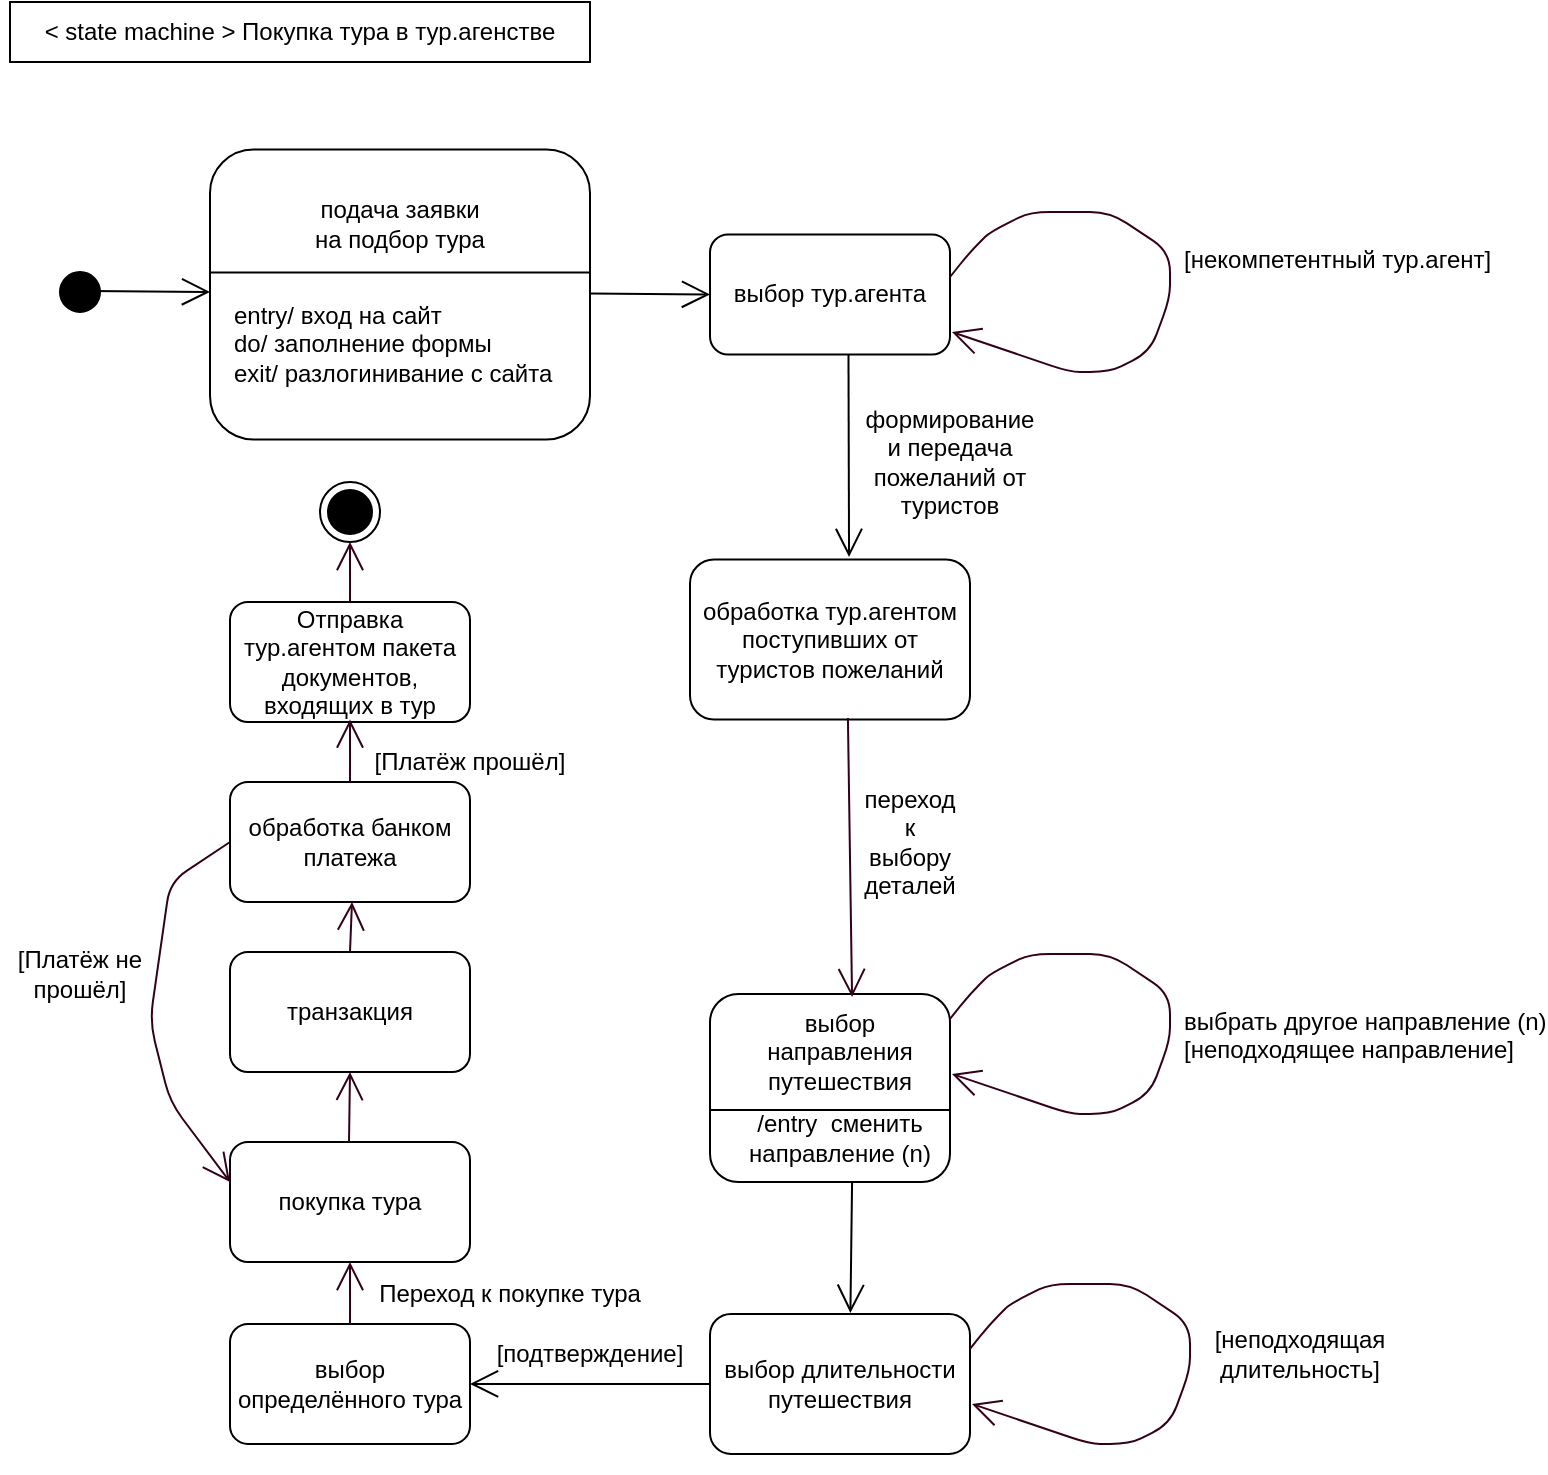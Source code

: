 <mxfile version="12.9.6" type="github">
  <diagram id="hl8SxMPhMCnNeHlGYSXt" name="Page-1">
    <mxGraphModel dx="1305" dy="752" grid="1" gridSize="10" guides="1" tooltips="1" connect="1" arrows="1" fold="1" page="1" pageScale="1" pageWidth="827" pageHeight="1169" math="0" shadow="0">
      <root>
        <mxCell id="0" />
        <mxCell id="1" parent="0" />
        <mxCell id="M_HXUVhQNMok4iF-pas3-1" value="" style="ellipse;html=1;shape=endState;fillColor=#000000;strokeColor=#000000;" parent="1" vertex="1">
          <mxGeometry x="175" y="260" width="30" height="30" as="geometry" />
        </mxCell>
        <mxCell id="M_HXUVhQNMok4iF-pas3-2" value="" style="ellipse;html=1;shape=endState;fillColor=#000000;strokeColor=#FFFFFF;" parent="1" vertex="1">
          <mxGeometry x="40" y="150" width="30" height="30" as="geometry" />
        </mxCell>
        <mxCell id="M_HXUVhQNMok4iF-pas3-3" value="&amp;lt; state machine &amp;gt; Покупка тура в тур.агенстве" style="rounded=0;whiteSpace=wrap;html=1;" parent="1" vertex="1">
          <mxGeometry x="20" y="20" width="290" height="30" as="geometry" />
        </mxCell>
        <mxCell id="M_HXUVhQNMok4iF-pas3-4" value="" style="rounded=1;whiteSpace=wrap;html=1;strokeColor=#000000;" parent="1" vertex="1">
          <mxGeometry x="120" y="93.75" width="190" height="145" as="geometry" />
        </mxCell>
        <mxCell id="M_HXUVhQNMok4iF-pas3-5" value="" style="endArrow=open;endFill=1;endSize=12;html=1;" parent="1" edge="1">
          <mxGeometry width="160" relative="1" as="geometry">
            <mxPoint x="60" y="164.5" as="sourcePoint" />
            <mxPoint x="120" y="165" as="targetPoint" />
          </mxGeometry>
        </mxCell>
        <mxCell id="M_HXUVhQNMok4iF-pas3-10" value="обработка тур.агентом поступивших от туристов пожеланий" style="rounded=1;whiteSpace=wrap;html=1;strokeColor=#000000;" parent="1" vertex="1">
          <mxGeometry x="360" y="298.75" width="140" height="80" as="geometry" />
        </mxCell>
        <mxCell id="M_HXUVhQNMok4iF-pas3-11" value="выбор тур.агента" style="rounded=1;whiteSpace=wrap;html=1;strokeColor=#000000;" parent="1" vertex="1">
          <mxGeometry x="370" y="136.25" width="120" height="60" as="geometry" />
        </mxCell>
        <mxCell id="M_HXUVhQNMok4iF-pas3-12" value="" style="rounded=1;whiteSpace=wrap;html=1;strokeColor=#000000;" parent="1" vertex="1">
          <mxGeometry x="370" y="515.96" width="120" height="94.04" as="geometry" />
        </mxCell>
        <mxCell id="M_HXUVhQNMok4iF-pas3-14" value="выбор длительности путешествия" style="rounded=1;whiteSpace=wrap;html=1;strokeColor=#000000;" parent="1" vertex="1">
          <mxGeometry x="370" y="675.96" width="130" height="70" as="geometry" />
        </mxCell>
        <mxCell id="M_HXUVhQNMok4iF-pas3-15" value="выбор определённого тура" style="rounded=1;whiteSpace=wrap;html=1;strokeColor=#000000;" parent="1" vertex="1">
          <mxGeometry x="130" y="680.96" width="120" height="60" as="geometry" />
        </mxCell>
        <mxCell id="M_HXUVhQNMok4iF-pas3-17" value="" style="endArrow=open;endFill=1;endSize=12;html=1;exitX=0;exitY=0.5;exitDx=0;exitDy=0;entryX=1;entryY=0.5;entryDx=0;entryDy=0;" parent="1" source="M_HXUVhQNMok4iF-pas3-14" target="M_HXUVhQNMok4iF-pas3-15" edge="1">
          <mxGeometry width="160" relative="1" as="geometry">
            <mxPoint x="670" y="535" as="sourcePoint" />
            <mxPoint x="830" y="535" as="targetPoint" />
          </mxGeometry>
        </mxCell>
        <mxCell id="M_HXUVhQNMok4iF-pas3-18" value="[подтверждение]" style="text;html=1;strokeColor=none;fillColor=none;align=center;verticalAlign=middle;whiteSpace=wrap;rounded=0;" parent="1" vertex="1">
          <mxGeometry x="290" y="685.96" width="40" height="20" as="geometry" />
        </mxCell>
        <mxCell id="M_HXUVhQNMok4iF-pas3-25" value="[неподходящая длительность]" style="text;html=1;strokeColor=none;fillColor=none;align=center;verticalAlign=middle;whiteSpace=wrap;rounded=0;" parent="1" vertex="1">
          <mxGeometry x="610" y="680.96" width="110" height="30" as="geometry" />
        </mxCell>
        <mxCell id="M_HXUVhQNMok4iF-pas3-26" value="выбрать другое направление (n)&lt;br&gt;[неподходящее направление]" style="text;html=1;" parent="1" vertex="1">
          <mxGeometry x="605" y="515.96" width="170" height="30" as="geometry" />
        </mxCell>
        <mxCell id="M_HXUVhQNMok4iF-pas3-31" value="" style="endArrow=open;endFill=1;endSize=12;html=1;strokeColor=#33001A;exitX=1;exitY=0.25;exitDx=0;exitDy=0;" parent="1" source="M_HXUVhQNMok4iF-pas3-14" edge="1">
          <mxGeometry width="160" relative="1" as="geometry">
            <mxPoint x="501" y="703.96" as="sourcePoint" />
            <mxPoint x="501" y="720.96" as="targetPoint" />
            <Array as="points">
              <mxPoint x="510" y="680.96" />
              <mxPoint x="520" y="670.96" />
              <mxPoint x="540" y="660.96" />
              <mxPoint x="580" y="660.96" />
              <mxPoint x="610" y="680.96" />
              <mxPoint x="610" y="703.96" />
              <mxPoint x="600" y="730.96" />
              <mxPoint x="580" y="740.96" />
              <mxPoint x="560" y="740.96" />
            </Array>
          </mxGeometry>
        </mxCell>
        <mxCell id="M_HXUVhQNMok4iF-pas3-38" value="" style="endArrow=open;endFill=1;endSize=12;html=1;strokeColor=#33001A;exitX=1;exitY=0.25;exitDx=0;exitDy=0;" parent="1" edge="1">
          <mxGeometry width="160" relative="1" as="geometry">
            <mxPoint x="490" y="528.46" as="sourcePoint" />
            <mxPoint x="491" y="555.96" as="targetPoint" />
            <Array as="points">
              <mxPoint x="500" y="515.96" />
              <mxPoint x="510" y="505.96" />
              <mxPoint x="530" y="495.96" />
              <mxPoint x="570" y="495.96" />
              <mxPoint x="600" y="515.96" />
              <mxPoint x="600" y="538.96" />
              <mxPoint x="590" y="565.96" />
              <mxPoint x="570" y="575.96" />
              <mxPoint x="550" y="575.96" />
            </Array>
          </mxGeometry>
        </mxCell>
        <mxCell id="M_HXUVhQNMok4iF-pas3-41" value="подача заявки на подбор тура" style="text;html=1;strokeColor=none;fillColor=none;align=center;verticalAlign=middle;whiteSpace=wrap;rounded=0;" parent="1" vertex="1">
          <mxGeometry x="170" y="91.25" width="90" height="80" as="geometry" />
        </mxCell>
        <mxCell id="M_HXUVhQNMok4iF-pas3-45" value="" style="line;strokeWidth=1;fillColor=none;align=left;verticalAlign=middle;spacingTop=-1;spacingLeft=3;spacingRight=3;rotatable=0;labelPosition=right;points=[];portConstraint=eastwest;" parent="1" vertex="1">
          <mxGeometry x="120" y="151.25" width="190" height="8" as="geometry" />
        </mxCell>
        <mxCell id="M_HXUVhQNMok4iF-pas3-46" value="&lt;div align=&quot;left&quot;&gt;entry/ вход на сайт&lt;br&gt;do/ заполнение формы&lt;br&gt;exit/ разлогинивание с сайта&lt;/div&gt;" style="text;html=1;strokeColor=none;fillColor=none;align=left;verticalAlign=middle;whiteSpace=wrap;rounded=0;" parent="1" vertex="1">
          <mxGeometry x="130" y="151.25" width="190" height="80" as="geometry" />
        </mxCell>
        <mxCell id="M_HXUVhQNMok4iF-pas3-48" value="" style="endArrow=open;endFill=1;endSize=12;html=1;" parent="1" edge="1">
          <mxGeometry width="160" relative="1" as="geometry">
            <mxPoint x="310" y="165.75" as="sourcePoint" />
            <mxPoint x="370" y="166.25" as="targetPoint" />
          </mxGeometry>
        </mxCell>
        <mxCell id="M_HXUVhQNMok4iF-pas3-49" value="" style="endArrow=open;endFill=1;endSize=12;html=1;exitX=0.577;exitY=1;exitDx=0;exitDy=0;exitPerimeter=0;entryX=0.568;entryY=-0.016;entryDx=0;entryDy=0;entryPerimeter=0;" parent="1" source="M_HXUVhQNMok4iF-pas3-11" target="M_HXUVhQNMok4iF-pas3-10" edge="1">
          <mxGeometry width="160" relative="1" as="geometry">
            <mxPoint x="340" y="220" as="sourcePoint" />
            <mxPoint x="439" y="297" as="targetPoint" />
          </mxGeometry>
        </mxCell>
        <mxCell id="M_HXUVhQNMok4iF-pas3-50" value="" style="endArrow=open;endFill=1;endSize=12;html=1;entryX=0.54;entryY=-0.007;entryDx=0;entryDy=0;entryPerimeter=0;exitX=0.592;exitY=1;exitDx=0;exitDy=0;exitPerimeter=0;" parent="1" target="M_HXUVhQNMok4iF-pas3-14" edge="1" source="M_HXUVhQNMok4iF-pas3-12">
          <mxGeometry width="160" relative="1" as="geometry">
            <mxPoint x="440" y="575.96" as="sourcePoint" />
            <mxPoint x="424.5" y="610.96" as="targetPoint" />
          </mxGeometry>
        </mxCell>
        <mxCell id="M_HXUVhQNMok4iF-pas3-51" value="[некомпетентный тур.агент]" style="text;html=1;" parent="1" vertex="1">
          <mxGeometry x="605" y="135" width="170" height="30" as="geometry" />
        </mxCell>
        <mxCell id="M_HXUVhQNMok4iF-pas3-52" value="" style="endArrow=none;html=1;strokeColor=#FFFFFF;" parent="1" edge="1">
          <mxGeometry width="50" height="50" relative="1" as="geometry">
            <mxPoint x="505" y="175" as="sourcePoint" />
            <mxPoint x="555" y="125" as="targetPoint" />
          </mxGeometry>
        </mxCell>
        <mxCell id="M_HXUVhQNMok4iF-pas3-53" value="" style="endArrow=open;endFill=1;endSize=12;html=1;strokeColor=#33001A;exitX=1;exitY=0.25;exitDx=0;exitDy=0;" parent="1" edge="1">
          <mxGeometry width="160" relative="1" as="geometry">
            <mxPoint x="490" y="157.5" as="sourcePoint" />
            <mxPoint x="491" y="185" as="targetPoint" />
            <Array as="points">
              <mxPoint x="500" y="145" />
              <mxPoint x="510" y="135" />
              <mxPoint x="530" y="125" />
              <mxPoint x="570" y="125" />
              <mxPoint x="600" y="145" />
              <mxPoint x="600" y="168" />
              <mxPoint x="590" y="195" />
              <mxPoint x="570" y="205" />
              <mxPoint x="550" y="205" />
            </Array>
          </mxGeometry>
        </mxCell>
        <mxCell id="M_HXUVhQNMok4iF-pas3-54" value="" style="endArrow=open;endFill=1;endSize=12;html=1;strokeColor=#33001A;entryX=0.592;entryY=0.017;entryDx=0;entryDy=0;entryPerimeter=0;exitX=0.564;exitY=0.991;exitDx=0;exitDy=0;exitPerimeter=0;" parent="1" source="M_HXUVhQNMok4iF-pas3-10" target="M_HXUVhQNMok4iF-pas3-12" edge="1">
          <mxGeometry width="160" relative="1" as="geometry">
            <mxPoint x="437.56" y="435.0" as="sourcePoint" />
            <mxPoint x="395" y="555.96" as="targetPoint" />
          </mxGeometry>
        </mxCell>
        <mxCell id="M_HXUVhQNMok4iF-pas3-55" value="формирование и передача пожеланий от туристов" style="text;html=1;strokeColor=none;fillColor=none;align=center;verticalAlign=middle;whiteSpace=wrap;rounded=0;" parent="1" vertex="1">
          <mxGeometry x="470" y="240" width="40" height="20" as="geometry" />
        </mxCell>
        <mxCell id="M_HXUVhQNMok4iF-pas3-58" value="переход к выбору деталей" style="text;html=1;strokeColor=none;fillColor=none;align=center;verticalAlign=middle;whiteSpace=wrap;rounded=0;" parent="1" vertex="1">
          <mxGeometry x="450" y="430" width="40" height="20" as="geometry" />
        </mxCell>
        <mxCell id="M_HXUVhQNMok4iF-pas3-59" value="покупка тура" style="rounded=1;whiteSpace=wrap;html=1;strokeColor=#000000;" parent="1" vertex="1">
          <mxGeometry x="130" y="590" width="120" height="60" as="geometry" />
        </mxCell>
        <mxCell id="M_HXUVhQNMok4iF-pas3-60" value="обработка банком платежа" style="rounded=1;whiteSpace=wrap;html=1;strokeColor=#000000;" parent="1" vertex="1">
          <mxGeometry x="130" y="410" width="120" height="60" as="geometry" />
        </mxCell>
        <mxCell id="M_HXUVhQNMok4iF-pas3-61" value="транзакция" style="rounded=1;whiteSpace=wrap;html=1;strokeColor=#000000;" parent="1" vertex="1">
          <mxGeometry x="130" y="495" width="120" height="60" as="geometry" />
        </mxCell>
        <mxCell id="M_HXUVhQNMok4iF-pas3-62" value="Отправка тур.агентом пакета документов, входящих в тур" style="rounded=1;whiteSpace=wrap;html=1;strokeColor=#000000;" parent="1" vertex="1">
          <mxGeometry x="130" y="320" width="120" height="60" as="geometry" />
        </mxCell>
        <mxCell id="M_HXUVhQNMok4iF-pas3-65" value="" style="endArrow=open;endFill=1;endSize=12;html=1;strokeColor=#33001A;entryX=0.5;entryY=1;entryDx=0;entryDy=0;exitX=0.5;exitY=0;exitDx=0;exitDy=0;" parent="1" source="M_HXUVhQNMok4iF-pas3-15" target="M_HXUVhQNMok4iF-pas3-59" edge="1">
          <mxGeometry width="160" relative="1" as="geometry">
            <mxPoint x="180" y="679.96" as="sourcePoint" />
            <mxPoint x="340" y="679.96" as="targetPoint" />
          </mxGeometry>
        </mxCell>
        <mxCell id="M_HXUVhQNMok4iF-pas3-66" value="" style="endArrow=open;endFill=1;endSize=12;html=1;strokeColor=#33001A;exitX=0.5;exitY=0;exitDx=0;exitDy=0;entryX=0.5;entryY=1;entryDx=0;entryDy=0;" parent="1" target="M_HXUVhQNMok4iF-pas3-61" edge="1">
          <mxGeometry width="160" relative="1" as="geometry">
            <mxPoint x="189.5" y="590" as="sourcePoint" />
            <mxPoint x="190" y="559" as="targetPoint" />
          </mxGeometry>
        </mxCell>
        <mxCell id="M_HXUVhQNMok4iF-pas3-67" value="" style="endArrow=open;endFill=1;endSize=12;html=1;strokeColor=#33001A;exitX=0.5;exitY=0;exitDx=0;exitDy=0;" parent="1" edge="1">
          <mxGeometry width="160" relative="1" as="geometry">
            <mxPoint x="190" y="495" as="sourcePoint" />
            <mxPoint x="191" y="470" as="targetPoint" />
          </mxGeometry>
        </mxCell>
        <mxCell id="M_HXUVhQNMok4iF-pas3-68" value="" style="endArrow=open;endFill=1;endSize=12;html=1;strokeColor=#33001A;entryX=0.5;entryY=1;entryDx=0;entryDy=0;" parent="1" edge="1">
          <mxGeometry width="160" relative="1" as="geometry">
            <mxPoint x="190" y="410" as="sourcePoint" />
            <mxPoint x="190" y="378.75" as="targetPoint" />
          </mxGeometry>
        </mxCell>
        <mxCell id="M_HXUVhQNMok4iF-pas3-69" value="" style="endArrow=open;endFill=1;endSize=12;html=1;strokeColor=#33001A;entryX=0.5;entryY=1;entryDx=0;entryDy=0;" parent="1" target="M_HXUVhQNMok4iF-pas3-1" edge="1">
          <mxGeometry width="160" relative="1" as="geometry">
            <mxPoint x="190" y="320" as="sourcePoint" />
            <mxPoint x="190" y="300" as="targetPoint" />
          </mxGeometry>
        </mxCell>
        <mxCell id="M_HXUVhQNMok4iF-pas3-71" value="" style="endArrow=open;endFill=1;endSize=12;html=1;strokeColor=#33001A;exitX=0;exitY=0.5;exitDx=0;exitDy=0;" parent="1" source="M_HXUVhQNMok4iF-pas3-60" edge="1">
          <mxGeometry width="160" relative="1" as="geometry">
            <mxPoint x="-30" y="610" as="sourcePoint" />
            <mxPoint x="130" y="610" as="targetPoint" />
            <Array as="points">
              <mxPoint x="100" y="460" />
              <mxPoint x="90" y="530" />
              <mxPoint x="100" y="570" />
            </Array>
          </mxGeometry>
        </mxCell>
        <mxCell id="M_HXUVhQNMok4iF-pas3-72" value="[Платёж не прошёл]" style="text;html=1;strokeColor=none;fillColor=none;align=center;verticalAlign=middle;whiteSpace=wrap;rounded=0;" parent="1" vertex="1">
          <mxGeometry x="15" y="495.96" width="80" height="20" as="geometry" />
        </mxCell>
        <mxCell id="M_HXUVhQNMok4iF-pas3-73" value="[Платёж прошёл]" style="text;html=1;strokeColor=none;fillColor=none;align=center;verticalAlign=middle;whiteSpace=wrap;rounded=0;" parent="1" vertex="1">
          <mxGeometry x="180" y="390" width="140" height="20" as="geometry" />
        </mxCell>
        <mxCell id="M_HXUVhQNMok4iF-pas3-74" value="Переход к покупке тура" style="text;html=1;strokeColor=none;fillColor=none;align=center;verticalAlign=middle;whiteSpace=wrap;rounded=0;" parent="1" vertex="1">
          <mxGeometry x="190" y="655.96" width="160" height="20" as="geometry" />
        </mxCell>
        <mxCell id="NlUCFRydL6RFNPjXIZ7G-1" value="выбор направления путешествия" style="text;html=1;strokeColor=none;fillColor=none;align=center;verticalAlign=middle;whiteSpace=wrap;rounded=0;" vertex="1" parent="1">
          <mxGeometry x="405" y="535" width="60" height="20" as="geometry" />
        </mxCell>
        <mxCell id="NlUCFRydL6RFNPjXIZ7G-2" value="" style="line;strokeWidth=1;fillColor=none;align=left;verticalAlign=middle;spacingTop=-1;spacingLeft=3;spacingRight=3;rotatable=0;labelPosition=right;points=[];portConstraint=eastwest;" vertex="1" parent="1">
          <mxGeometry x="370" y="570" width="120" height="8" as="geometry" />
        </mxCell>
        <mxCell id="NlUCFRydL6RFNPjXIZ7G-4" value="/entry&amp;nbsp; сменить направление (n)" style="text;html=1;strokeColor=none;fillColor=none;align=center;verticalAlign=middle;whiteSpace=wrap;rounded=0;" vertex="1" parent="1">
          <mxGeometry x="375" y="578" width="120" height="20" as="geometry" />
        </mxCell>
      </root>
    </mxGraphModel>
  </diagram>
</mxfile>
